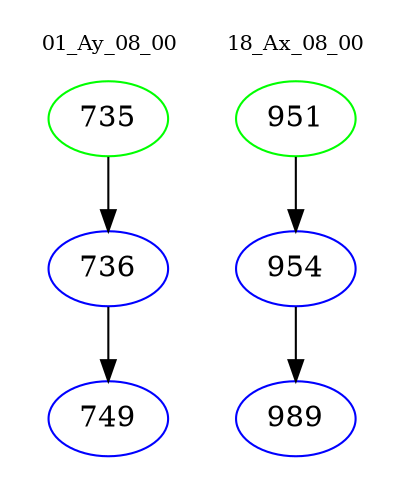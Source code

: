 digraph{
subgraph cluster_0 {
color = white
label = "01_Ay_08_00";
fontsize=10;
T0_735 [label="735", color="green"]
T0_735 -> T0_736 [color="black"]
T0_736 [label="736", color="blue"]
T0_736 -> T0_749 [color="black"]
T0_749 [label="749", color="blue"]
}
subgraph cluster_1 {
color = white
label = "18_Ax_08_00";
fontsize=10;
T1_951 [label="951", color="green"]
T1_951 -> T1_954 [color="black"]
T1_954 [label="954", color="blue"]
T1_954 -> T1_989 [color="black"]
T1_989 [label="989", color="blue"]
}
}
